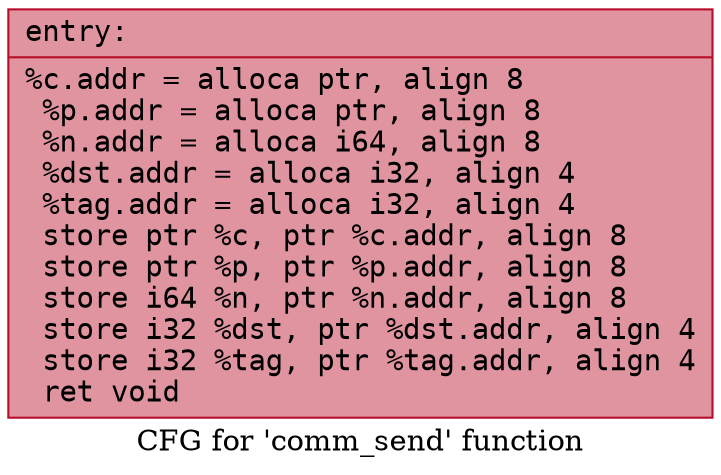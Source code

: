 digraph "CFG for 'comm_send' function" {
	label="CFG for 'comm_send' function";

	Node0x5645b08191d0 [shape=record,color="#b70d28ff", style=filled, fillcolor="#b70d2870" fontname="Courier",label="{entry:\l|  %c.addr = alloca ptr, align 8\l  %p.addr = alloca ptr, align 8\l  %n.addr = alloca i64, align 8\l  %dst.addr = alloca i32, align 4\l  %tag.addr = alloca i32, align 4\l  store ptr %c, ptr %c.addr, align 8\l  store ptr %p, ptr %p.addr, align 8\l  store i64 %n, ptr %n.addr, align 8\l  store i32 %dst, ptr %dst.addr, align 4\l  store i32 %tag, ptr %tag.addr, align 4\l  ret void\l}"];
}
